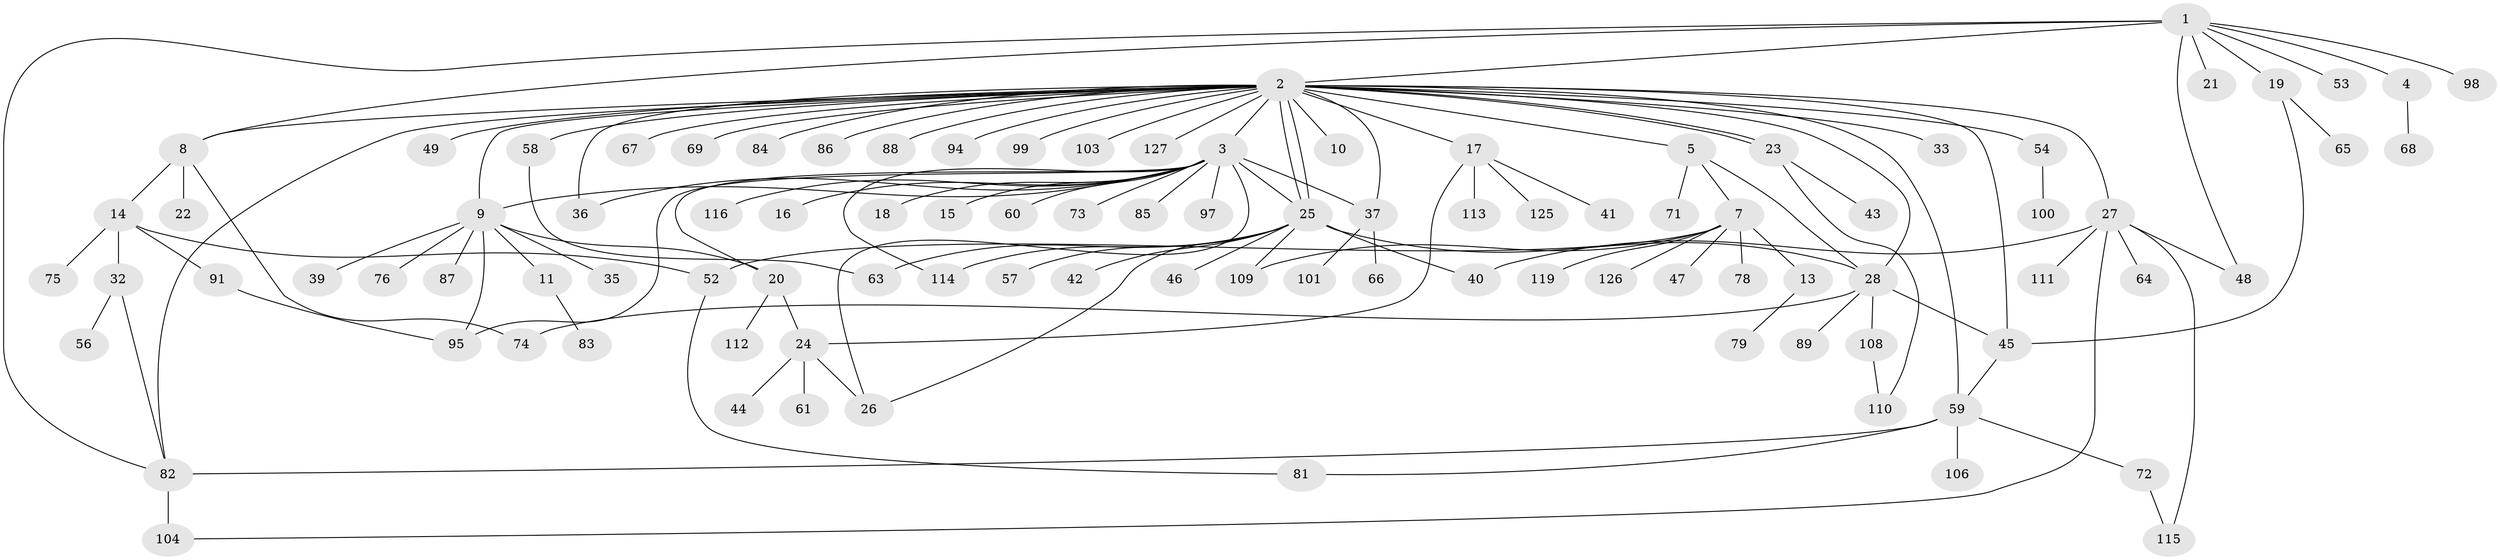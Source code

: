// Generated by graph-tools (version 1.1) at 2025/23/03/03/25 07:23:49]
// undirected, 99 vertices, 130 edges
graph export_dot {
graph [start="1"]
  node [color=gray90,style=filled];
  1 [super="+6"];
  2 [super="+51"];
  3 [super="+12"];
  4;
  5 [super="+129"];
  7 [super="+30"];
  8 [super="+77"];
  9 [super="+38"];
  10 [super="+128"];
  11;
  13 [super="+62"];
  14 [super="+50"];
  15;
  16;
  17 [super="+31"];
  18;
  19 [super="+124"];
  20;
  21;
  22;
  23;
  24 [super="+70"];
  25 [super="+92"];
  26 [super="+34"];
  27 [super="+55"];
  28 [super="+29"];
  32;
  33;
  35;
  36 [super="+118"];
  37 [super="+120"];
  39;
  40;
  41;
  42;
  43;
  44;
  45 [super="+123"];
  46;
  47;
  48 [super="+96"];
  49;
  52 [super="+102"];
  53;
  54;
  56;
  57;
  58;
  59 [super="+90"];
  60;
  61;
  63;
  64;
  65;
  66 [super="+80"];
  67;
  68;
  69;
  71;
  72 [super="+130"];
  73;
  74 [super="+121"];
  75;
  76;
  78;
  79;
  81 [super="+105"];
  82 [super="+107"];
  83;
  84;
  85;
  86;
  87;
  88;
  89;
  91 [super="+93"];
  94;
  95;
  97;
  98;
  99;
  100;
  101;
  103;
  104 [super="+117"];
  106;
  108;
  109;
  110;
  111;
  112 [super="+122"];
  113;
  114;
  115;
  116;
  119;
  125;
  126;
  127;
  1 -- 2 [weight=2];
  1 -- 4;
  1 -- 8;
  1 -- 21;
  1 -- 48;
  1 -- 53;
  1 -- 82;
  1 -- 98;
  1 -- 19;
  2 -- 3;
  2 -- 5;
  2 -- 8;
  2 -- 9;
  2 -- 10 [weight=2];
  2 -- 17;
  2 -- 23;
  2 -- 23;
  2 -- 25;
  2 -- 25;
  2 -- 27;
  2 -- 28;
  2 -- 33 [weight=2];
  2 -- 37;
  2 -- 49;
  2 -- 58;
  2 -- 59;
  2 -- 67;
  2 -- 69;
  2 -- 82;
  2 -- 84;
  2 -- 88;
  2 -- 94;
  2 -- 99;
  2 -- 103;
  2 -- 127;
  2 -- 86;
  2 -- 54;
  2 -- 45;
  2 -- 36;
  3 -- 16;
  3 -- 20;
  3 -- 25;
  3 -- 26;
  3 -- 36;
  3 -- 116;
  3 -- 9;
  3 -- 97;
  3 -- 37;
  3 -- 73;
  3 -- 15;
  3 -- 18;
  3 -- 114;
  3 -- 85;
  3 -- 60;
  3 -- 95;
  4 -- 68;
  5 -- 7;
  5 -- 71;
  5 -- 28;
  7 -- 13;
  7 -- 47;
  7 -- 109;
  7 -- 126;
  7 -- 52;
  7 -- 119;
  7 -- 78;
  8 -- 14;
  8 -- 22;
  8 -- 74;
  9 -- 11;
  9 -- 20;
  9 -- 35;
  9 -- 39;
  9 -- 76;
  9 -- 87;
  9 -- 95;
  11 -- 83;
  13 -- 79;
  14 -- 32;
  14 -- 52;
  14 -- 75;
  14 -- 91;
  17 -- 24;
  17 -- 41;
  17 -- 113;
  17 -- 125;
  19 -- 45;
  19 -- 65;
  20 -- 24;
  20 -- 112;
  23 -- 43;
  23 -- 110;
  24 -- 26;
  24 -- 44;
  24 -- 61;
  25 -- 26;
  25 -- 28;
  25 -- 40;
  25 -- 42;
  25 -- 46;
  25 -- 57;
  25 -- 63;
  25 -- 109;
  25 -- 114;
  27 -- 40;
  27 -- 64;
  27 -- 115;
  27 -- 111;
  27 -- 104;
  27 -- 48;
  28 -- 74;
  28 -- 108;
  28 -- 89;
  28 -- 45;
  32 -- 56;
  32 -- 82;
  37 -- 66;
  37 -- 101;
  45 -- 59;
  52 -- 81;
  54 -- 100;
  58 -- 63;
  59 -- 72;
  59 -- 81;
  59 -- 82;
  59 -- 106;
  72 -- 115;
  82 -- 104 [weight=2];
  91 -- 95;
  108 -- 110;
}
